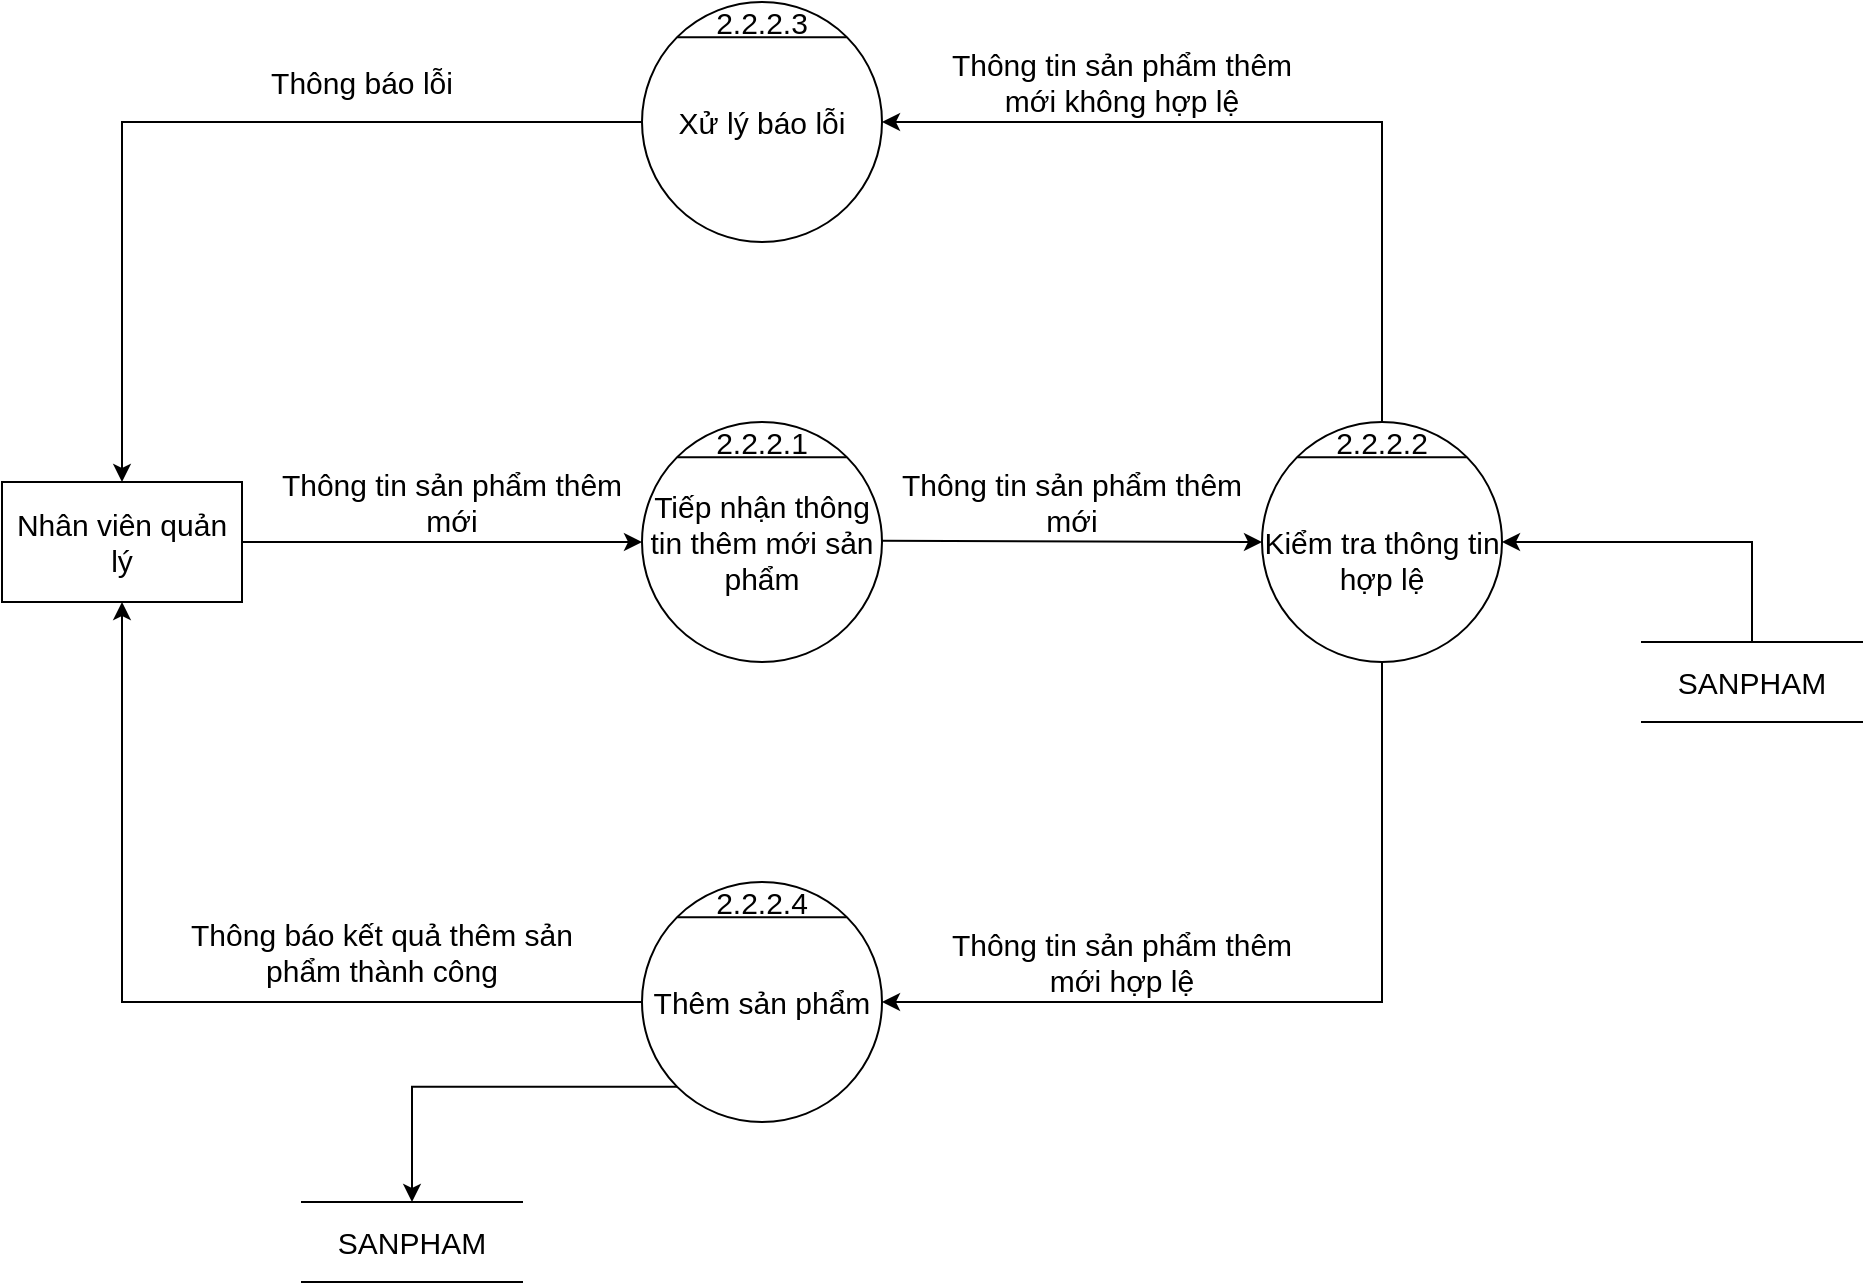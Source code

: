 <mxfile version="16.4.11" type="device"><diagram id="u4rOPtLR5XyNxHGceUB5" name="Page-1"><mxGraphModel dx="1888" dy="641" grid="1" gridSize="10" guides="1" tooltips="1" connect="1" arrows="1" fold="1" page="1" pageScale="1" pageWidth="850" pageHeight="1100" math="0" shadow="0"><root><mxCell id="0"/><mxCell id="1" parent="0"/><mxCell id="cFHGK9g8Q-E9hpg0K1yl-1" value="Tiếp nhận thông tin thêm mới sản phẩm" style="ellipse;whiteSpace=wrap;html=1;aspect=fixed;fontSize=15;" parent="1" vertex="1"><mxGeometry x="200" y="330" width="120" height="120" as="geometry"/></mxCell><mxCell id="cFHGK9g8Q-E9hpg0K1yl-2" value="" style="endArrow=none;html=1;rounded=0;exitX=0;exitY=0;exitDx=0;exitDy=0;entryX=1;entryY=0;entryDx=0;entryDy=0;fontSize=15;" parent="1" source="cFHGK9g8Q-E9hpg0K1yl-1" target="cFHGK9g8Q-E9hpg0K1yl-1" edge="1"><mxGeometry width="50" height="50" relative="1" as="geometry"><mxPoint x="480" y="370" as="sourcePoint"/><mxPoint x="530" y="320" as="targetPoint"/></mxGeometry></mxCell><mxCell id="cFHGK9g8Q-E9hpg0K1yl-3" value="2.2.2.1" style="text;html=1;strokeColor=none;fillColor=none;align=center;verticalAlign=middle;whiteSpace=wrap;rounded=0;fontSize=15;" parent="1" vertex="1"><mxGeometry x="240" y="330" width="40" height="20" as="geometry"/></mxCell><mxCell id="cFHGK9g8Q-E9hpg0K1yl-4" value="Nhân viên quản lý" style="rounded=0;whiteSpace=wrap;html=1;fontSize=15;" parent="1" vertex="1"><mxGeometry x="-120" y="360" width="120" height="60" as="geometry"/></mxCell><mxCell id="cFHGK9g8Q-E9hpg0K1yl-5" value="" style="endArrow=classic;html=1;rounded=0;exitX=1;exitY=0.5;exitDx=0;exitDy=0;entryX=0;entryY=0.5;entryDx=0;entryDy=0;fontSize=15;" parent="1" source="cFHGK9g8Q-E9hpg0K1yl-4" target="cFHGK9g8Q-E9hpg0K1yl-1" edge="1"><mxGeometry width="50" height="50" relative="1" as="geometry"><mxPoint x="150" y="410" as="sourcePoint"/><mxPoint x="200" y="360" as="targetPoint"/></mxGeometry></mxCell><mxCell id="cFHGK9g8Q-E9hpg0K1yl-6" value="" style="endArrow=classic;html=1;rounded=0;exitX=1;exitY=0.5;exitDx=0;exitDy=0;fontSize=15;entryX=0;entryY=0.5;entryDx=0;entryDy=0;" parent="1" target="cFHGK9g8Q-E9hpg0K1yl-7" edge="1"><mxGeometry width="50" height="50" relative="1" as="geometry"><mxPoint x="320" y="389.41" as="sourcePoint"/><mxPoint x="440" y="389" as="targetPoint"/></mxGeometry></mxCell><mxCell id="cFHGK9g8Q-E9hpg0K1yl-7" value="&lt;br&gt;Kiểm tra thông tin hợp lệ" style="ellipse;whiteSpace=wrap;html=1;aspect=fixed;fontSize=15;" parent="1" vertex="1"><mxGeometry x="510" y="330" width="120" height="120" as="geometry"/></mxCell><mxCell id="cFHGK9g8Q-E9hpg0K1yl-8" value="" style="endArrow=none;html=1;rounded=0;exitX=0;exitY=0;exitDx=0;exitDy=0;entryX=1;entryY=0;entryDx=0;entryDy=0;fontSize=15;" parent="1" source="cFHGK9g8Q-E9hpg0K1yl-7" target="cFHGK9g8Q-E9hpg0K1yl-7" edge="1"><mxGeometry width="50" height="50" relative="1" as="geometry"><mxPoint x="730" y="370" as="sourcePoint"/><mxPoint x="780" y="320" as="targetPoint"/></mxGeometry></mxCell><mxCell id="cFHGK9g8Q-E9hpg0K1yl-9" value="2.2.2.2" style="text;html=1;strokeColor=none;fillColor=none;align=center;verticalAlign=middle;whiteSpace=wrap;rounded=0;fontSize=15;" parent="1" vertex="1"><mxGeometry x="550" y="330" width="40" height="20" as="geometry"/></mxCell><mxCell id="cFHGK9g8Q-E9hpg0K1yl-10" value="Thêm sản phẩm" style="ellipse;whiteSpace=wrap;html=1;aspect=fixed;fontSize=15;" parent="1" vertex="1"><mxGeometry x="200" y="560" width="120" height="120" as="geometry"/></mxCell><mxCell id="cFHGK9g8Q-E9hpg0K1yl-11" value="" style="endArrow=none;html=1;rounded=0;exitX=0;exitY=0;exitDx=0;exitDy=0;entryX=1;entryY=0;entryDx=0;entryDy=0;fontSize=15;" parent="1" source="cFHGK9g8Q-E9hpg0K1yl-10" target="cFHGK9g8Q-E9hpg0K1yl-10" edge="1"><mxGeometry width="50" height="50" relative="1" as="geometry"><mxPoint x="245" y="790" as="sourcePoint"/><mxPoint x="295" y="740" as="targetPoint"/></mxGeometry></mxCell><mxCell id="cFHGK9g8Q-E9hpg0K1yl-12" value="2.2.2.4" style="text;html=1;strokeColor=none;fillColor=none;align=center;verticalAlign=middle;whiteSpace=wrap;rounded=0;fontSize=15;" parent="1" vertex="1"><mxGeometry x="240" y="560" width="40" height="20" as="geometry"/></mxCell><mxCell id="cFHGK9g8Q-E9hpg0K1yl-13" value="Thông tin sản phẩm thêm mới" style="text;html=1;strokeColor=none;fillColor=none;align=center;verticalAlign=middle;whiteSpace=wrap;rounded=0;fontSize=15;" parent="1" vertex="1"><mxGeometry x="10" y="350" width="190" height="40" as="geometry"/></mxCell><mxCell id="cFHGK9g8Q-E9hpg0K1yl-14" value="Thông tin sản phẩm thêm mới" style="text;html=1;strokeColor=none;fillColor=none;align=center;verticalAlign=middle;whiteSpace=wrap;rounded=0;fontSize=15;" parent="1" vertex="1"><mxGeometry x="320" y="350" width="190" height="40" as="geometry"/></mxCell><mxCell id="cFHGK9g8Q-E9hpg0K1yl-15" value="" style="edgeStyle=segmentEdgeStyle;endArrow=classic;html=1;rounded=0;fontSize=15;exitX=0.5;exitY=1;exitDx=0;exitDy=0;entryX=1;entryY=0.5;entryDx=0;entryDy=0;" parent="1" source="cFHGK9g8Q-E9hpg0K1yl-7" target="cFHGK9g8Q-E9hpg0K1yl-10" edge="1"><mxGeometry width="50" height="50" relative="1" as="geometry"><mxPoint x="290" y="600" as="sourcePoint"/><mxPoint x="340" y="550" as="targetPoint"/><Array as="points"><mxPoint x="570" y="620"/></Array></mxGeometry></mxCell><mxCell id="cFHGK9g8Q-E9hpg0K1yl-16" value="Thông tin sản phẩm thêm mới hợp lệ" style="text;html=1;strokeColor=none;fillColor=none;align=center;verticalAlign=middle;whiteSpace=wrap;rounded=0;fontSize=15;" parent="1" vertex="1"><mxGeometry x="340" y="580" width="200" height="40" as="geometry"/></mxCell><mxCell id="cFHGK9g8Q-E9hpg0K1yl-17" value="" style="edgeStyle=segmentEdgeStyle;endArrow=classic;html=1;rounded=0;fontSize=15;exitX=0;exitY=0.5;exitDx=0;exitDy=0;entryX=0.5;entryY=1;entryDx=0;entryDy=0;" parent="1" source="cFHGK9g8Q-E9hpg0K1yl-10" target="cFHGK9g8Q-E9hpg0K1yl-4" edge="1"><mxGeometry width="50" height="50" relative="1" as="geometry"><mxPoint x="290" y="700" as="sourcePoint"/><mxPoint x="340" y="650" as="targetPoint"/></mxGeometry></mxCell><mxCell id="cFHGK9g8Q-E9hpg0K1yl-18" value="Thông báo kết quả thêm sản phẩm thành công" style="text;html=1;strokeColor=none;fillColor=none;align=center;verticalAlign=middle;whiteSpace=wrap;rounded=0;fontSize=15;" parent="1" vertex="1"><mxGeometry x="-30" y="570" width="200" height="50" as="geometry"/></mxCell><mxCell id="cFHGK9g8Q-E9hpg0K1yl-19" value="Xử lý báo lỗi" style="ellipse;whiteSpace=wrap;html=1;aspect=fixed;fontSize=15;" parent="1" vertex="1"><mxGeometry x="200" y="120" width="120" height="120" as="geometry"/></mxCell><mxCell id="cFHGK9g8Q-E9hpg0K1yl-20" value="" style="endArrow=none;html=1;rounded=0;exitX=0;exitY=0;exitDx=0;exitDy=0;entryX=1;entryY=0;entryDx=0;entryDy=0;fontSize=15;" parent="1" source="cFHGK9g8Q-E9hpg0K1yl-19" target="cFHGK9g8Q-E9hpg0K1yl-19" edge="1"><mxGeometry width="50" height="50" relative="1" as="geometry"><mxPoint x="245" y="350" as="sourcePoint"/><mxPoint x="295" y="300" as="targetPoint"/></mxGeometry></mxCell><mxCell id="cFHGK9g8Q-E9hpg0K1yl-21" value="2.2.2.3" style="text;html=1;strokeColor=none;fillColor=none;align=center;verticalAlign=middle;whiteSpace=wrap;rounded=0;fontSize=15;" parent="1" vertex="1"><mxGeometry x="240" y="120" width="40" height="20" as="geometry"/></mxCell><mxCell id="cFHGK9g8Q-E9hpg0K1yl-22" value="" style="edgeStyle=segmentEdgeStyle;endArrow=classic;html=1;rounded=0;exitX=0.5;exitY=0;exitDx=0;exitDy=0;entryX=1;entryY=0.5;entryDx=0;entryDy=0;" parent="1" source="cFHGK9g8Q-E9hpg0K1yl-9" target="cFHGK9g8Q-E9hpg0K1yl-19" edge="1"><mxGeometry width="50" height="50" relative="1" as="geometry"><mxPoint x="400" y="410" as="sourcePoint"/><mxPoint x="450" y="360" as="targetPoint"/><Array as="points"><mxPoint x="570" y="180"/></Array></mxGeometry></mxCell><mxCell id="cFHGK9g8Q-E9hpg0K1yl-23" value="Thông tin sản phẩm thêm mới không hợp lệ" style="text;html=1;strokeColor=none;fillColor=none;align=center;verticalAlign=middle;whiteSpace=wrap;rounded=0;fontSize=15;" parent="1" vertex="1"><mxGeometry x="340" y="140" width="200" height="40" as="geometry"/></mxCell><mxCell id="cFHGK9g8Q-E9hpg0K1yl-24" value="" style="edgeStyle=segmentEdgeStyle;endArrow=classic;html=1;rounded=0;exitX=0;exitY=0.5;exitDx=0;exitDy=0;entryX=0.5;entryY=0;entryDx=0;entryDy=0;" parent="1" source="cFHGK9g8Q-E9hpg0K1yl-19" target="cFHGK9g8Q-E9hpg0K1yl-4" edge="1"><mxGeometry width="50" height="50" relative="1" as="geometry"><mxPoint x="220" y="410" as="sourcePoint"/><mxPoint x="-60" y="350" as="targetPoint"/></mxGeometry></mxCell><mxCell id="cFHGK9g8Q-E9hpg0K1yl-25" value="Thông báo lỗi" style="text;html=1;strokeColor=none;fillColor=none;align=center;verticalAlign=middle;whiteSpace=wrap;rounded=0;fontSize=15;" parent="1" vertex="1"><mxGeometry x="-40" y="140" width="200" height="40" as="geometry"/></mxCell><mxCell id="cFHGK9g8Q-E9hpg0K1yl-26" value="&lt;font style=&quot;font-size: 15px&quot;&gt;SANPHAM&lt;/font&gt;" style="shape=partialRectangle;whiteSpace=wrap;html=1;left=0;right=0;fillColor=none;" parent="1" vertex="1"><mxGeometry x="30" y="720" width="110" height="40" as="geometry"/></mxCell><mxCell id="cFHGK9g8Q-E9hpg0K1yl-27" value="" style="edgeStyle=segmentEdgeStyle;endArrow=classic;html=1;rounded=0;fontSize=15;entryX=0.5;entryY=0;entryDx=0;entryDy=0;exitX=0;exitY=1;exitDx=0;exitDy=0;" parent="1" source="cFHGK9g8Q-E9hpg0K1yl-10" target="cFHGK9g8Q-E9hpg0K1yl-26" edge="1"><mxGeometry width="50" height="50" relative="1" as="geometry"><mxPoint x="220" y="610" as="sourcePoint"/><mxPoint x="270" y="560" as="targetPoint"/></mxGeometry></mxCell><mxCell id="1JRq5CrQTMWEOLEQbKBU-1" value="&lt;font style=&quot;font-size: 15px&quot;&gt;SANPHAM&lt;/font&gt;" style="shape=partialRectangle;whiteSpace=wrap;html=1;left=0;right=0;fillColor=none;" vertex="1" parent="1"><mxGeometry x="700" y="440" width="110" height="40" as="geometry"/></mxCell><mxCell id="1JRq5CrQTMWEOLEQbKBU-2" value="" style="edgeStyle=segmentEdgeStyle;endArrow=classic;html=1;rounded=0;exitX=0.5;exitY=0;exitDx=0;exitDy=0;entryX=1;entryY=0.5;entryDx=0;entryDy=0;" edge="1" parent="1" source="1JRq5CrQTMWEOLEQbKBU-1" target="cFHGK9g8Q-E9hpg0K1yl-7"><mxGeometry width="50" height="50" relative="1" as="geometry"><mxPoint x="310" y="560" as="sourcePoint"/><mxPoint x="360" y="510" as="targetPoint"/><Array as="points"><mxPoint x="755" y="390"/></Array></mxGeometry></mxCell></root></mxGraphModel></diagram></mxfile>
